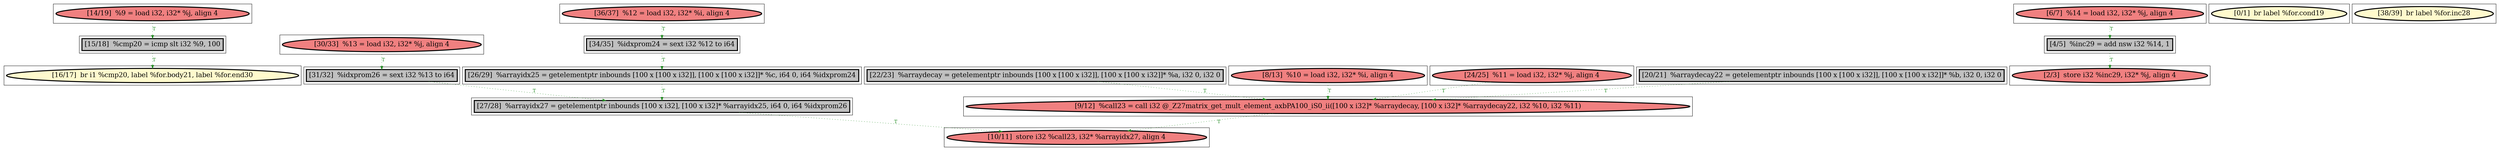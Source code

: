 
digraph G {



node1198->node1201 [style=dotted,color=forestgreen,label="T",fontcolor=forestgreen ]
node1196->node1203 [style=dotted,color=forestgreen,label="T",fontcolor=forestgreen ]
node1191->node1195 [style=dotted,color=forestgreen,label="T",fontcolor=forestgreen ]
node1190->node1203 [style=dotted,color=forestgreen,label="T",fontcolor=forestgreen ]
node1187->node1186 [style=dotted,color=forestgreen,label="T",fontcolor=forestgreen ]
node1197->node1203 [style=dotted,color=forestgreen,label="T",fontcolor=forestgreen ]
node1203->node1200 [style=dotted,color=forestgreen,label="T",fontcolor=forestgreen ]
node1193->node1194 [style=dotted,color=forestgreen,label="T",fontcolor=forestgreen ]
node1194->node1191 [style=dotted,color=forestgreen,label="T",fontcolor=forestgreen ]
node1199->node1203 [style=dotted,color=forestgreen,label="T",fontcolor=forestgreen ]
node1195->node1200 [style=dotted,color=forestgreen,label="T",fontcolor=forestgreen ]
node1201->node1204 [style=dotted,color=forestgreen,label="T",fontcolor=forestgreen ]
node1189->node1195 [style=dotted,color=forestgreen,label="T",fontcolor=forestgreen ]
node1188->node1187 [style=dotted,color=forestgreen,label="T",fontcolor=forestgreen ]
node1202->node1189 [style=dotted,color=forestgreen,label="T",fontcolor=forestgreen ]


subgraph cluster18 {


node1203 [penwidth=3.0,fontsize=20,fillcolor=lightcoral,label="[9/12]  %call23 = call i32 @_Z27matrix_get_mult_element_axbPA100_iS0_ii([100 x i32]* %arraydecay, [100 x i32]* %arraydecay22, i32 %10, i32 %11)",shape=ellipse,style=filled ]



}

subgraph cluster16 {


node1201 [penwidth=3.0,fontsize=20,fillcolor=grey,label="[15/18]  %cmp20 = icmp slt i32 %9, 100",shape=rectangle,style=filled ]



}

subgraph cluster17 {


node1202 [penwidth=3.0,fontsize=20,fillcolor=lightcoral,label="[30/33]  %13 = load i32, i32* %j, align 4",shape=ellipse,style=filled ]



}

subgraph cluster4 {


node1189 [penwidth=3.0,fontsize=20,fillcolor=grey,label="[31/32]  %idxprom26 = sext i32 %13 to i64",shape=rectangle,style=filled ]



}

subgraph cluster3 {


node1188 [penwidth=3.0,fontsize=20,fillcolor=lightcoral,label="[6/7]  %14 = load i32, i32* %j, align 4",shape=ellipse,style=filled ]



}

subgraph cluster2 {


node1187 [penwidth=3.0,fontsize=20,fillcolor=grey,label="[4/5]  %inc29 = add nsw i32 %14, 1",shape=rectangle,style=filled ]



}

subgraph cluster1 {


node1186 [penwidth=3.0,fontsize=20,fillcolor=lightcoral,label="[2/3]  store i32 %inc29, i32* %j, align 4",shape=ellipse,style=filled ]



}

subgraph cluster12 {


node1197 [penwidth=3.0,fontsize=20,fillcolor=grey,label="[22/23]  %arraydecay = getelementptr inbounds [100 x [100 x i32]], [100 x [100 x i32]]* %a, i32 0, i32 0",shape=rectangle,style=filled ]



}

subgraph cluster5 {


node1190 [penwidth=3.0,fontsize=20,fillcolor=grey,label="[20/21]  %arraydecay22 = getelementptr inbounds [100 x [100 x i32]], [100 x [100 x i32]]* %b, i32 0, i32 0",shape=rectangle,style=filled ]



}

subgraph cluster0 {


node1185 [penwidth=3.0,fontsize=20,fillcolor=lemonchiffon,label="[0/1]  br label %for.cond19",shape=ellipse,style=filled ]



}

subgraph cluster6 {


node1191 [penwidth=3.0,fontsize=20,fillcolor=grey,label="[26/29]  %arrayidx25 = getelementptr inbounds [100 x [100 x i32]], [100 x [100 x i32]]* %c, i64 0, i64 %idxprom24",shape=rectangle,style=filled ]



}

subgraph cluster14 {


node1199 [penwidth=3.0,fontsize=20,fillcolor=lightcoral,label="[8/13]  %10 = load i32, i32* %i, align 4",shape=ellipse,style=filled ]



}

subgraph cluster7 {


node1192 [penwidth=3.0,fontsize=20,fillcolor=lemonchiffon,label="[38/39]  br label %for.inc28",shape=ellipse,style=filled ]



}

subgraph cluster8 {


node1193 [penwidth=3.0,fontsize=20,fillcolor=lightcoral,label="[36/37]  %12 = load i32, i32* %i, align 4",shape=ellipse,style=filled ]



}

subgraph cluster9 {


node1194 [penwidth=3.0,fontsize=20,fillcolor=grey,label="[34/35]  %idxprom24 = sext i32 %12 to i64",shape=rectangle,style=filled ]



}

subgraph cluster19 {


node1204 [penwidth=3.0,fontsize=20,fillcolor=lemonchiffon,label="[16/17]  br i1 %cmp20, label %for.body21, label %for.end30",shape=ellipse,style=filled ]



}

subgraph cluster10 {


node1195 [penwidth=3.0,fontsize=20,fillcolor=grey,label="[27/28]  %arrayidx27 = getelementptr inbounds [100 x i32], [100 x i32]* %arrayidx25, i64 0, i64 %idxprom26",shape=rectangle,style=filled ]



}

subgraph cluster11 {


node1196 [penwidth=3.0,fontsize=20,fillcolor=lightcoral,label="[24/25]  %11 = load i32, i32* %j, align 4",shape=ellipse,style=filled ]



}

subgraph cluster13 {


node1198 [penwidth=3.0,fontsize=20,fillcolor=lightcoral,label="[14/19]  %9 = load i32, i32* %j, align 4",shape=ellipse,style=filled ]



}

subgraph cluster15 {


node1200 [penwidth=3.0,fontsize=20,fillcolor=lightcoral,label="[10/11]  store i32 %call23, i32* %arrayidx27, align 4",shape=ellipse,style=filled ]



}

}
